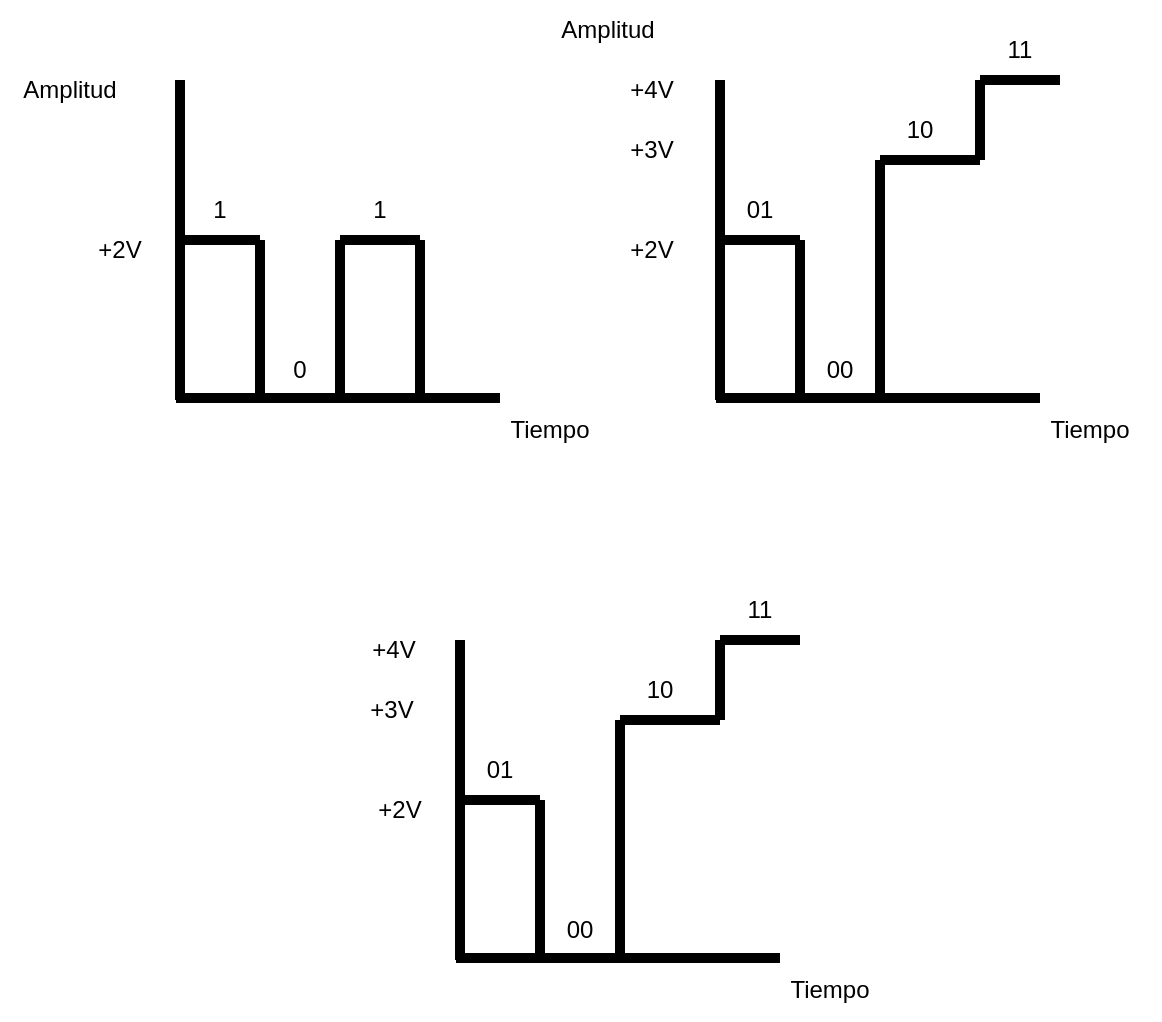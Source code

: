 <mxfile version="24.3.1" type="github">
  <diagram name="Página-1" id="old6SK7ndZaDGTyWusC7">
    <mxGraphModel dx="607" dy="350" grid="1" gridSize="10" guides="1" tooltips="1" connect="1" arrows="1" fold="1" page="1" pageScale="1" pageWidth="827" pageHeight="1169" math="0" shadow="0">
      <root>
        <mxCell id="0" />
        <mxCell id="1" parent="0" />
        <mxCell id="NvW7oGQc3jQYo2cIOUtF-1" value="" style="endArrow=none;html=1;rounded=0;strokeWidth=5;" edge="1" parent="1">
          <mxGeometry width="50" height="50" relative="1" as="geometry">
            <mxPoint x="200" y="240" as="sourcePoint" />
            <mxPoint x="200" y="80" as="targetPoint" />
          </mxGeometry>
        </mxCell>
        <mxCell id="NvW7oGQc3jQYo2cIOUtF-2" value="" style="endArrow=none;html=1;rounded=0;strokeWidth=5;" edge="1" parent="1">
          <mxGeometry width="50" height="50" relative="1" as="geometry">
            <mxPoint x="198" y="239" as="sourcePoint" />
            <mxPoint x="360" y="239" as="targetPoint" />
          </mxGeometry>
        </mxCell>
        <mxCell id="NvW7oGQc3jQYo2cIOUtF-3" value="Amplitud" style="text;html=1;align=center;verticalAlign=middle;whiteSpace=wrap;rounded=0;" vertex="1" parent="1">
          <mxGeometry x="110" y="70" width="70" height="30" as="geometry" />
        </mxCell>
        <mxCell id="NvW7oGQc3jQYo2cIOUtF-4" value="Tiempo" style="text;html=1;align=center;verticalAlign=middle;whiteSpace=wrap;rounded=0;" vertex="1" parent="1">
          <mxGeometry x="350" y="240" width="70" height="30" as="geometry" />
        </mxCell>
        <mxCell id="NvW7oGQc3jQYo2cIOUtF-5" value="" style="endArrow=none;html=1;rounded=0;strokeWidth=5;" edge="1" parent="1">
          <mxGeometry width="50" height="50" relative="1" as="geometry">
            <mxPoint x="200" y="160" as="sourcePoint" />
            <mxPoint x="240" y="160" as="targetPoint" />
          </mxGeometry>
        </mxCell>
        <mxCell id="NvW7oGQc3jQYo2cIOUtF-6" value="" style="endArrow=none;html=1;rounded=0;strokeWidth=5;" edge="1" parent="1">
          <mxGeometry width="50" height="50" relative="1" as="geometry">
            <mxPoint x="280" y="160" as="sourcePoint" />
            <mxPoint x="320" y="160" as="targetPoint" />
          </mxGeometry>
        </mxCell>
        <mxCell id="NvW7oGQc3jQYo2cIOUtF-7" value="" style="endArrow=none;html=1;rounded=0;strokeWidth=5;" edge="1" parent="1">
          <mxGeometry width="50" height="50" relative="1" as="geometry">
            <mxPoint x="240" y="160" as="sourcePoint" />
            <mxPoint x="240" y="240" as="targetPoint" />
          </mxGeometry>
        </mxCell>
        <mxCell id="NvW7oGQc3jQYo2cIOUtF-8" value="" style="endArrow=none;html=1;rounded=0;strokeWidth=5;" edge="1" parent="1">
          <mxGeometry width="50" height="50" relative="1" as="geometry">
            <mxPoint x="280" y="160" as="sourcePoint" />
            <mxPoint x="280" y="240" as="targetPoint" />
          </mxGeometry>
        </mxCell>
        <mxCell id="NvW7oGQc3jQYo2cIOUtF-9" value="" style="endArrow=none;html=1;rounded=0;strokeWidth=5;" edge="1" parent="1">
          <mxGeometry width="50" height="50" relative="1" as="geometry">
            <mxPoint x="320" y="160" as="sourcePoint" />
            <mxPoint x="320" y="240" as="targetPoint" />
          </mxGeometry>
        </mxCell>
        <mxCell id="NvW7oGQc3jQYo2cIOUtF-10" value="+2V" style="text;html=1;align=center;verticalAlign=middle;whiteSpace=wrap;rounded=0;" vertex="1" parent="1">
          <mxGeometry x="140" y="150" width="60" height="30" as="geometry" />
        </mxCell>
        <mxCell id="NvW7oGQc3jQYo2cIOUtF-11" value="1" style="text;html=1;align=center;verticalAlign=middle;whiteSpace=wrap;rounded=0;" vertex="1" parent="1">
          <mxGeometry x="190" y="130" width="60" height="30" as="geometry" />
        </mxCell>
        <mxCell id="NvW7oGQc3jQYo2cIOUtF-12" value="0" style="text;html=1;align=center;verticalAlign=middle;whiteSpace=wrap;rounded=0;" vertex="1" parent="1">
          <mxGeometry x="230" y="210" width="60" height="30" as="geometry" />
        </mxCell>
        <mxCell id="NvW7oGQc3jQYo2cIOUtF-13" value="1" style="text;html=1;align=center;verticalAlign=middle;whiteSpace=wrap;rounded=0;" vertex="1" parent="1">
          <mxGeometry x="270" y="130" width="60" height="30" as="geometry" />
        </mxCell>
        <mxCell id="NvW7oGQc3jQYo2cIOUtF-27" value="" style="endArrow=none;html=1;rounded=0;strokeWidth=5;" edge="1" parent="1">
          <mxGeometry width="50" height="50" relative="1" as="geometry">
            <mxPoint x="470" y="240" as="sourcePoint" />
            <mxPoint x="470" y="80" as="targetPoint" />
          </mxGeometry>
        </mxCell>
        <mxCell id="NvW7oGQc3jQYo2cIOUtF-28" value="" style="endArrow=none;html=1;rounded=0;strokeWidth=5;" edge="1" parent="1">
          <mxGeometry width="50" height="50" relative="1" as="geometry">
            <mxPoint x="468" y="239" as="sourcePoint" />
            <mxPoint x="630" y="239" as="targetPoint" />
          </mxGeometry>
        </mxCell>
        <mxCell id="NvW7oGQc3jQYo2cIOUtF-29" value="Amplitud" style="text;html=1;align=center;verticalAlign=middle;whiteSpace=wrap;rounded=0;" vertex="1" parent="1">
          <mxGeometry x="379" y="40" width="70" height="30" as="geometry" />
        </mxCell>
        <mxCell id="NvW7oGQc3jQYo2cIOUtF-30" value="Tiempo" style="text;html=1;align=center;verticalAlign=middle;whiteSpace=wrap;rounded=0;" vertex="1" parent="1">
          <mxGeometry x="620" y="240" width="70" height="30" as="geometry" />
        </mxCell>
        <mxCell id="NvW7oGQc3jQYo2cIOUtF-31" value="" style="endArrow=none;html=1;rounded=0;strokeWidth=5;" edge="1" parent="1">
          <mxGeometry width="50" height="50" relative="1" as="geometry">
            <mxPoint x="470" y="160" as="sourcePoint" />
            <mxPoint x="510" y="160" as="targetPoint" />
          </mxGeometry>
        </mxCell>
        <mxCell id="NvW7oGQc3jQYo2cIOUtF-33" value="" style="endArrow=none;html=1;rounded=0;strokeWidth=5;" edge="1" parent="1">
          <mxGeometry width="50" height="50" relative="1" as="geometry">
            <mxPoint x="510" y="160" as="sourcePoint" />
            <mxPoint x="510" y="240" as="targetPoint" />
          </mxGeometry>
        </mxCell>
        <mxCell id="NvW7oGQc3jQYo2cIOUtF-34" value="" style="endArrow=none;html=1;rounded=0;strokeWidth=5;" edge="1" parent="1">
          <mxGeometry width="50" height="50" relative="1" as="geometry">
            <mxPoint x="550" y="120" as="sourcePoint" />
            <mxPoint x="550" y="240" as="targetPoint" />
          </mxGeometry>
        </mxCell>
        <mxCell id="NvW7oGQc3jQYo2cIOUtF-36" value="+2V" style="text;html=1;align=center;verticalAlign=middle;whiteSpace=wrap;rounded=0;" vertex="1" parent="1">
          <mxGeometry x="406" y="150" width="60" height="30" as="geometry" />
        </mxCell>
        <mxCell id="NvW7oGQc3jQYo2cIOUtF-38" value="00" style="text;html=1;align=center;verticalAlign=middle;whiteSpace=wrap;rounded=0;" vertex="1" parent="1">
          <mxGeometry x="500" y="210" width="60" height="30" as="geometry" />
        </mxCell>
        <mxCell id="NvW7oGQc3jQYo2cIOUtF-40" value="+3V" style="text;html=1;align=center;verticalAlign=middle;whiteSpace=wrap;rounded=0;" vertex="1" parent="1">
          <mxGeometry x="406" y="100" width="60" height="30" as="geometry" />
        </mxCell>
        <mxCell id="NvW7oGQc3jQYo2cIOUtF-41" value="01" style="text;html=1;align=center;verticalAlign=middle;whiteSpace=wrap;rounded=0;" vertex="1" parent="1">
          <mxGeometry x="460" y="130" width="60" height="30" as="geometry" />
        </mxCell>
        <mxCell id="NvW7oGQc3jQYo2cIOUtF-44" value="" style="endArrow=none;html=1;rounded=0;strokeWidth=5;" edge="1" parent="1">
          <mxGeometry width="50" height="50" relative="1" as="geometry">
            <mxPoint x="550" y="120" as="sourcePoint" />
            <mxPoint x="600" y="120" as="targetPoint" />
          </mxGeometry>
        </mxCell>
        <mxCell id="NvW7oGQc3jQYo2cIOUtF-45" value="10" style="text;html=1;align=center;verticalAlign=middle;whiteSpace=wrap;rounded=0;" vertex="1" parent="1">
          <mxGeometry x="540" y="90" width="60" height="30" as="geometry" />
        </mxCell>
        <mxCell id="NvW7oGQc3jQYo2cIOUtF-46" value="" style="endArrow=none;html=1;rounded=0;strokeWidth=5;" edge="1" parent="1">
          <mxGeometry width="50" height="50" relative="1" as="geometry">
            <mxPoint x="600" y="120" as="sourcePoint" />
            <mxPoint x="600" y="80" as="targetPoint" />
          </mxGeometry>
        </mxCell>
        <mxCell id="NvW7oGQc3jQYo2cIOUtF-49" value="" style="endArrow=none;html=1;rounded=0;strokeWidth=5;" edge="1" parent="1">
          <mxGeometry width="50" height="50" relative="1" as="geometry">
            <mxPoint x="600" y="80" as="sourcePoint" />
            <mxPoint x="640" y="80" as="targetPoint" />
          </mxGeometry>
        </mxCell>
        <mxCell id="NvW7oGQc3jQYo2cIOUtF-51" value="11" style="text;html=1;align=center;verticalAlign=middle;whiteSpace=wrap;rounded=0;" vertex="1" parent="1">
          <mxGeometry x="590" y="50" width="60" height="30" as="geometry" />
        </mxCell>
        <mxCell id="NvW7oGQc3jQYo2cIOUtF-52" value="+4V" style="text;html=1;align=center;verticalAlign=middle;whiteSpace=wrap;rounded=0;" vertex="1" parent="1">
          <mxGeometry x="406" y="70" width="60" height="30" as="geometry" />
        </mxCell>
        <mxCell id="NvW7oGQc3jQYo2cIOUtF-85" value="" style="endArrow=none;html=1;rounded=0;strokeWidth=5;" edge="1" parent="1">
          <mxGeometry width="50" height="50" relative="1" as="geometry">
            <mxPoint x="340" y="520" as="sourcePoint" />
            <mxPoint x="340" y="360" as="targetPoint" />
          </mxGeometry>
        </mxCell>
        <mxCell id="NvW7oGQc3jQYo2cIOUtF-86" value="" style="endArrow=none;html=1;rounded=0;strokeWidth=5;" edge="1" parent="1">
          <mxGeometry width="50" height="50" relative="1" as="geometry">
            <mxPoint x="338" y="519" as="sourcePoint" />
            <mxPoint x="500" y="519" as="targetPoint" />
          </mxGeometry>
        </mxCell>
        <mxCell id="NvW7oGQc3jQYo2cIOUtF-87" value="Tiempo" style="text;html=1;align=center;verticalAlign=middle;whiteSpace=wrap;rounded=0;" vertex="1" parent="1">
          <mxGeometry x="490" y="520" width="70" height="30" as="geometry" />
        </mxCell>
        <mxCell id="NvW7oGQc3jQYo2cIOUtF-88" value="" style="endArrow=none;html=1;rounded=0;strokeWidth=5;" edge="1" parent="1">
          <mxGeometry width="50" height="50" relative="1" as="geometry">
            <mxPoint x="340" y="440" as="sourcePoint" />
            <mxPoint x="380" y="440" as="targetPoint" />
          </mxGeometry>
        </mxCell>
        <mxCell id="NvW7oGQc3jQYo2cIOUtF-89" value="" style="endArrow=none;html=1;rounded=0;strokeWidth=5;" edge="1" parent="1">
          <mxGeometry width="50" height="50" relative="1" as="geometry">
            <mxPoint x="380" y="440" as="sourcePoint" />
            <mxPoint x="380" y="520" as="targetPoint" />
          </mxGeometry>
        </mxCell>
        <mxCell id="NvW7oGQc3jQYo2cIOUtF-90" value="" style="endArrow=none;html=1;rounded=0;strokeWidth=5;" edge="1" parent="1">
          <mxGeometry width="50" height="50" relative="1" as="geometry">
            <mxPoint x="420" y="400" as="sourcePoint" />
            <mxPoint x="420" y="520" as="targetPoint" />
          </mxGeometry>
        </mxCell>
        <mxCell id="NvW7oGQc3jQYo2cIOUtF-91" value="+2V" style="text;html=1;align=center;verticalAlign=middle;whiteSpace=wrap;rounded=0;" vertex="1" parent="1">
          <mxGeometry x="280" y="430" width="60" height="30" as="geometry" />
        </mxCell>
        <mxCell id="NvW7oGQc3jQYo2cIOUtF-92" value="00" style="text;html=1;align=center;verticalAlign=middle;whiteSpace=wrap;rounded=0;" vertex="1" parent="1">
          <mxGeometry x="370" y="490" width="60" height="30" as="geometry" />
        </mxCell>
        <mxCell id="NvW7oGQc3jQYo2cIOUtF-93" value="+3V" style="text;html=1;align=center;verticalAlign=middle;whiteSpace=wrap;rounded=0;" vertex="1" parent="1">
          <mxGeometry x="276" y="380" width="60" height="30" as="geometry" />
        </mxCell>
        <mxCell id="NvW7oGQc3jQYo2cIOUtF-94" value="01" style="text;html=1;align=center;verticalAlign=middle;whiteSpace=wrap;rounded=0;" vertex="1" parent="1">
          <mxGeometry x="330" y="410" width="60" height="30" as="geometry" />
        </mxCell>
        <mxCell id="NvW7oGQc3jQYo2cIOUtF-95" value="" style="endArrow=none;html=1;rounded=0;strokeWidth=5;" edge="1" parent="1">
          <mxGeometry width="50" height="50" relative="1" as="geometry">
            <mxPoint x="420" y="400" as="sourcePoint" />
            <mxPoint x="470" y="400" as="targetPoint" />
          </mxGeometry>
        </mxCell>
        <mxCell id="NvW7oGQc3jQYo2cIOUtF-96" value="10" style="text;html=1;align=center;verticalAlign=middle;whiteSpace=wrap;rounded=0;" vertex="1" parent="1">
          <mxGeometry x="410" y="370" width="60" height="30" as="geometry" />
        </mxCell>
        <mxCell id="NvW7oGQc3jQYo2cIOUtF-97" value="" style="endArrow=none;html=1;rounded=0;strokeWidth=5;" edge="1" parent="1">
          <mxGeometry width="50" height="50" relative="1" as="geometry">
            <mxPoint x="470" y="400" as="sourcePoint" />
            <mxPoint x="470" y="360" as="targetPoint" />
          </mxGeometry>
        </mxCell>
        <mxCell id="NvW7oGQc3jQYo2cIOUtF-98" value="" style="endArrow=none;html=1;rounded=0;strokeWidth=5;" edge="1" parent="1">
          <mxGeometry width="50" height="50" relative="1" as="geometry">
            <mxPoint x="470" y="360" as="sourcePoint" />
            <mxPoint x="510" y="360" as="targetPoint" />
          </mxGeometry>
        </mxCell>
        <mxCell id="NvW7oGQc3jQYo2cIOUtF-99" value="11" style="text;html=1;align=center;verticalAlign=middle;whiteSpace=wrap;rounded=0;" vertex="1" parent="1">
          <mxGeometry x="460" y="330" width="60" height="30" as="geometry" />
        </mxCell>
        <mxCell id="NvW7oGQc3jQYo2cIOUtF-100" value="+4V" style="text;html=1;align=center;verticalAlign=middle;whiteSpace=wrap;rounded=0;" vertex="1" parent="1">
          <mxGeometry x="277" y="350" width="60" height="30" as="geometry" />
        </mxCell>
      </root>
    </mxGraphModel>
  </diagram>
</mxfile>
